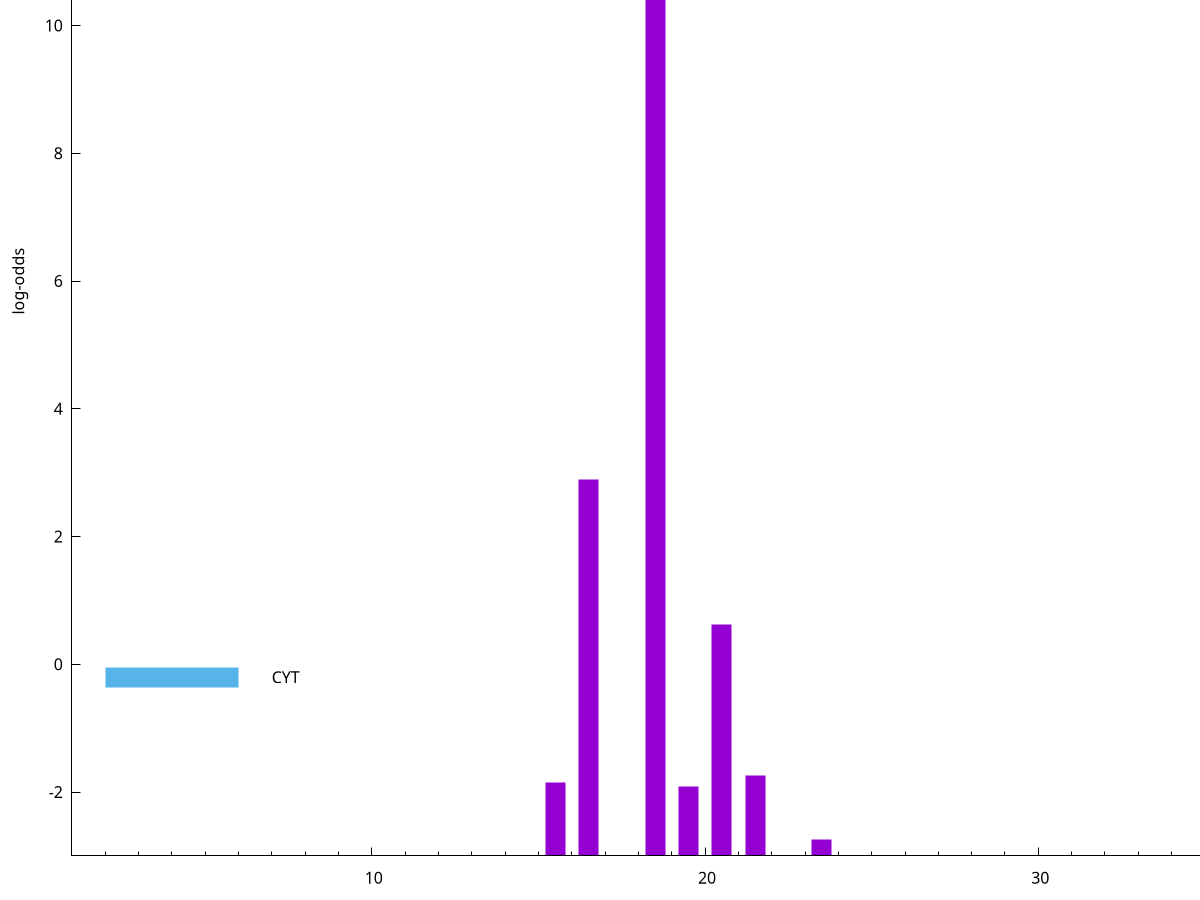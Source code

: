 set title "LipoP predictions for SRR4065689.gff"
set size 2., 1.4
set xrange [1:70] 
set mxtics 10
set yrange [-3:15]
set y2range [0:18]
set ylabel "log-odds"
set term postscript eps color solid "Helvetica" 30
set output "SRR4065689.gff16.eps"
set arrow from 2,10.6229 to 6,10.6229 nohead lt 1 lw 20
set label "SpI" at 7,10.6229
set arrow from 2,-0.200913 to 6,-0.200913 nohead lt 3 lw 20
set label "CYT" at 7,-0.200913
set arrow from 2,10.6229 to 6,10.6229 nohead lt 1 lw 20
set label "SpI" at 7,10.6229
# NOTE: The scores below are the log-odds scores with the threshold
# NOTE: subtracted (a hack to make gnuplot make the histogram all
# NOTE: look nice).
plot "-" axes x1y2 title "" with impulses lt 1 lw 20
18.500000 13.613700
16.500000 5.897200
20.500000 3.618441
21.500000 1.266920
15.500000 1.147960
19.500000 1.080510
23.500000 0.254560
e
exit
